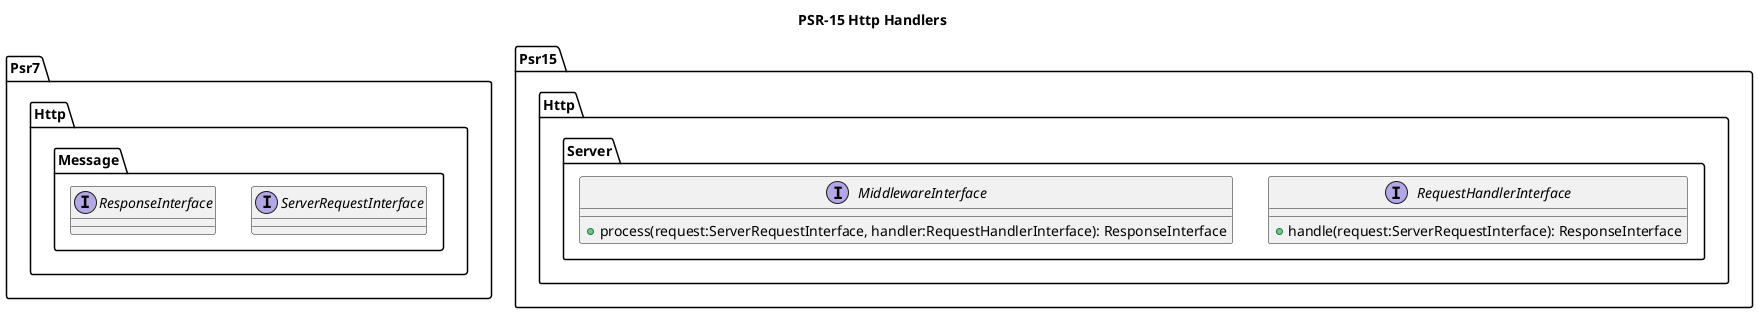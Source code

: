 @startuml
title
  PSR-15 Http Handlers
endtitle

package Psr7.Http.Message {
  interface ServerRequestInterface
  interface ResponseInterface
}

package Psr15.Http.Server {
  interface RequestHandlerInterface {
    + handle(request:ServerRequestInterface): ResponseInterface
  }

  interface MiddlewareInterface {
    + process(request:ServerRequestInterface, handler:RequestHandlerInterface): ResponseInterface
  }
}

@enduml